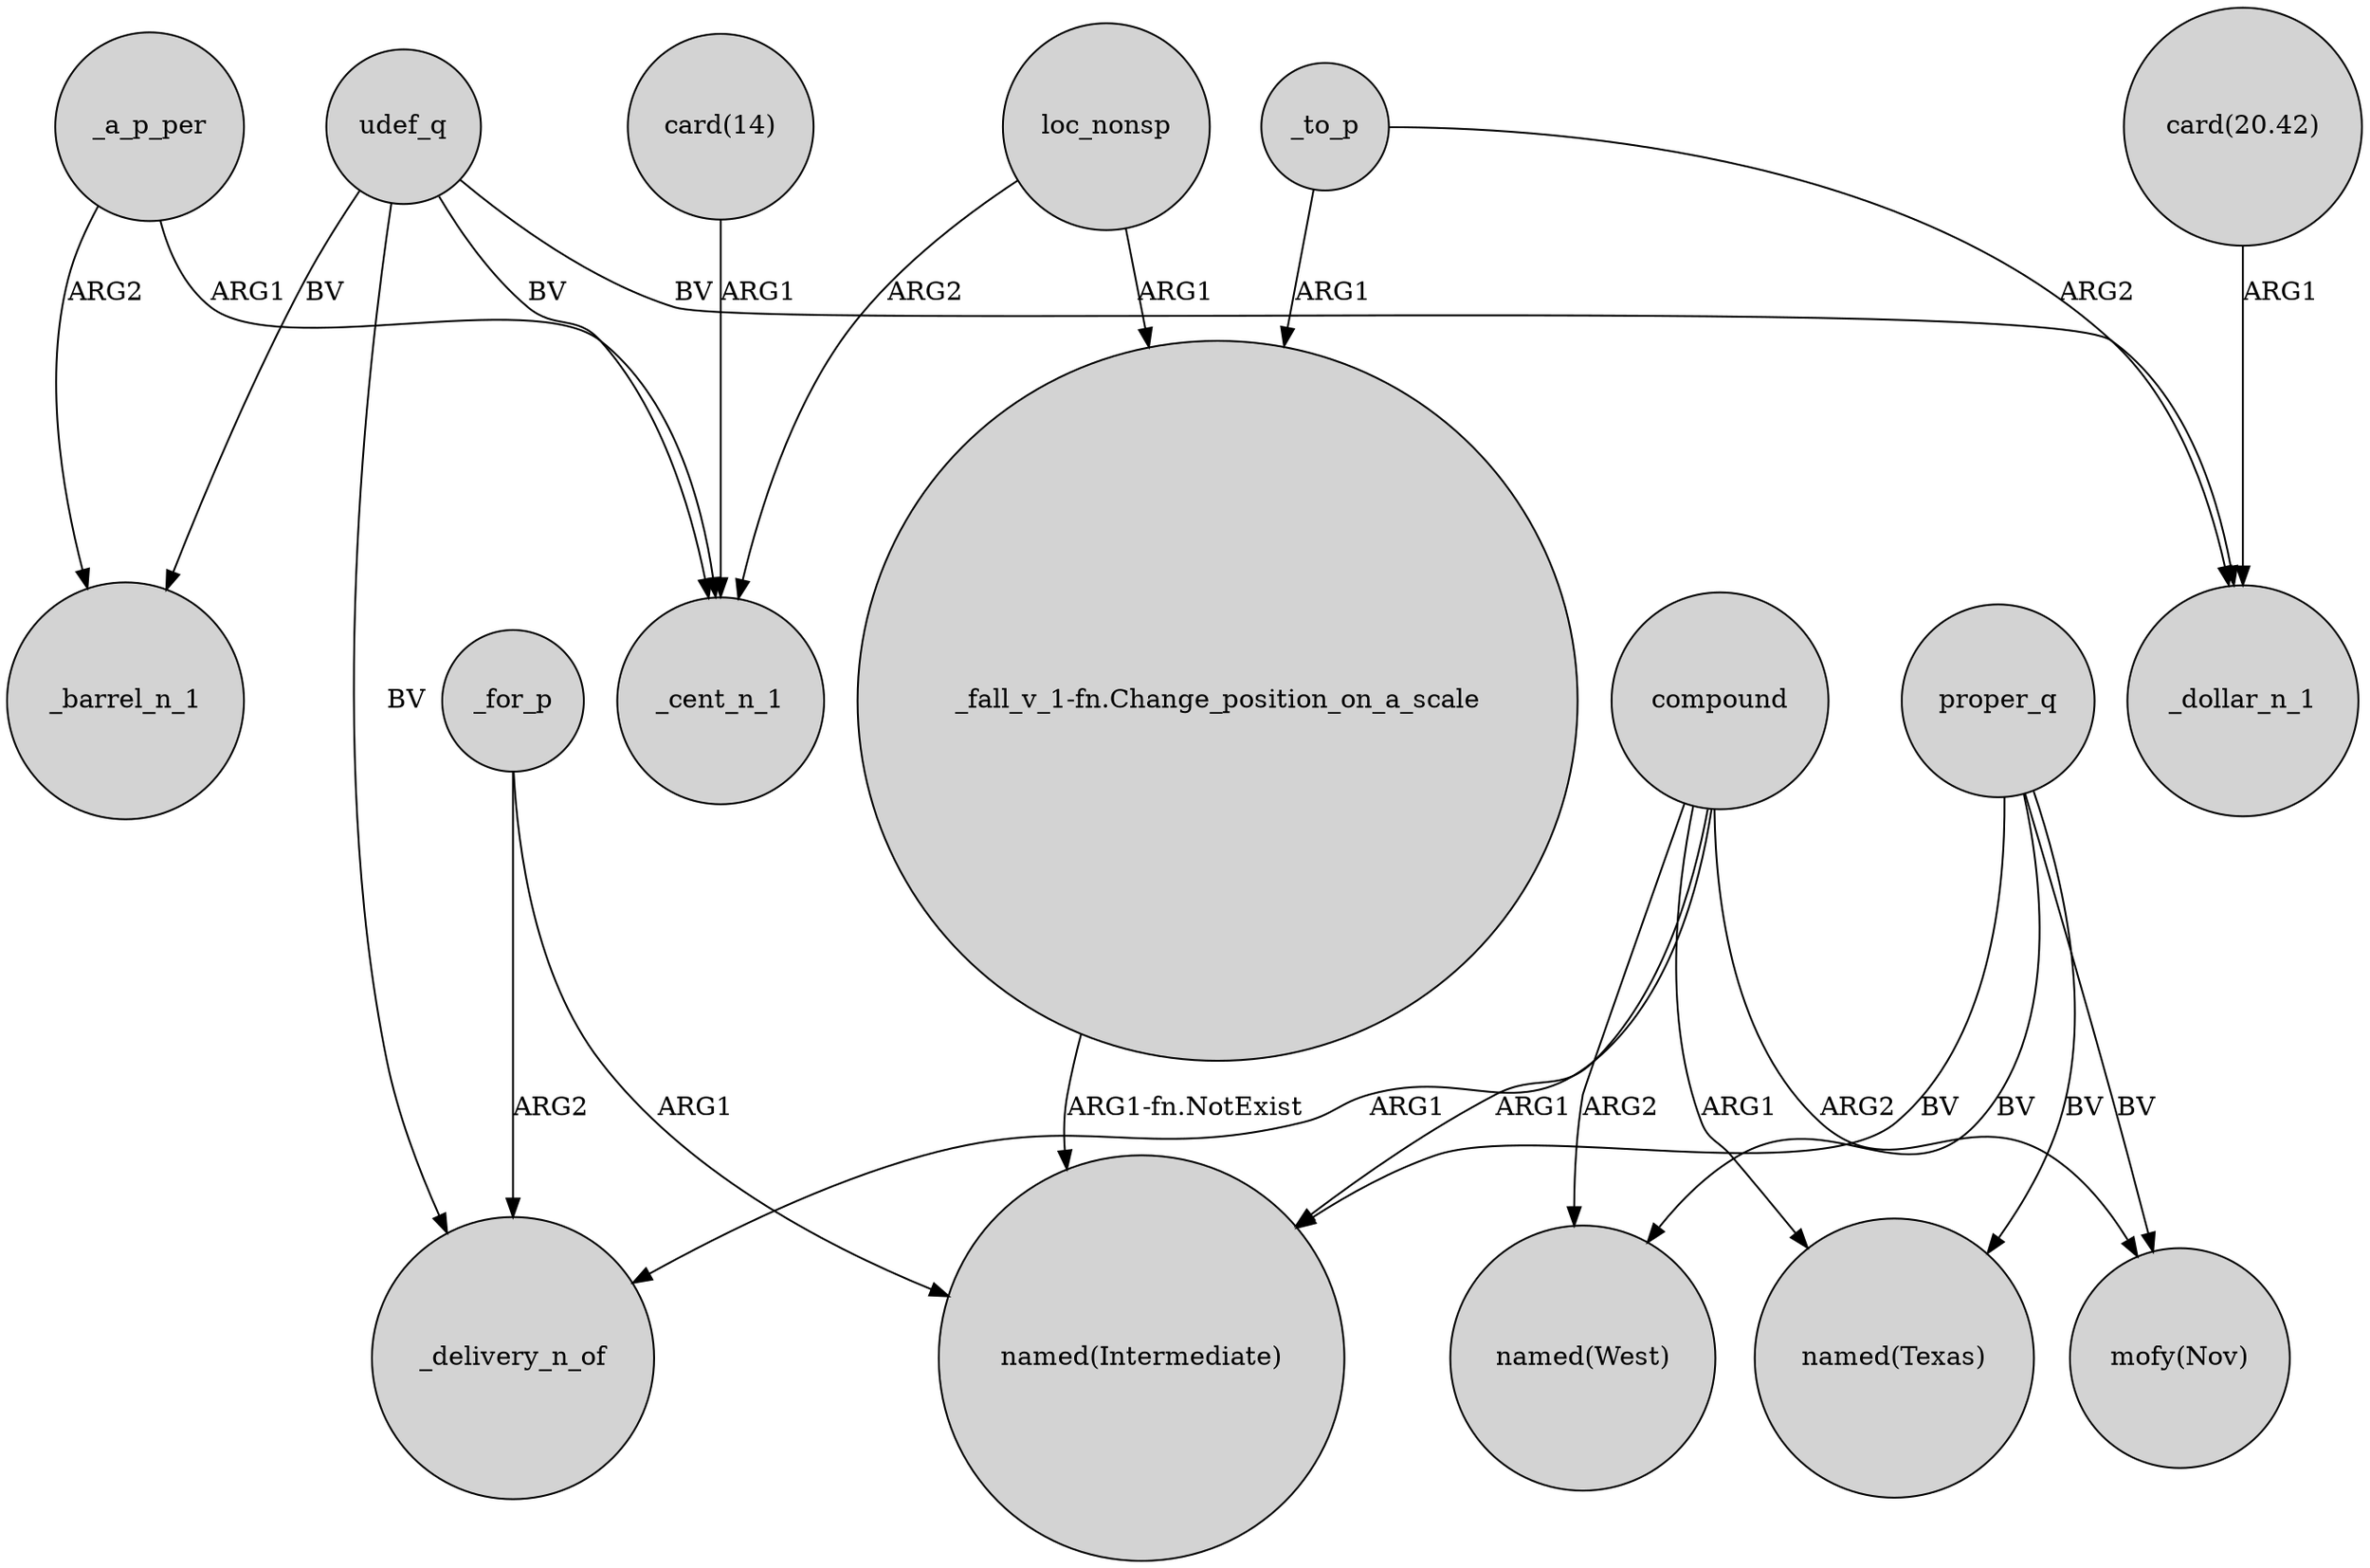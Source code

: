 digraph {
	node [shape=circle style=filled]
	loc_nonsp -> _cent_n_1 [label=ARG2]
	compound -> "named(West)" [label=ARG2]
	compound -> "named(Texas)" [label=ARG1]
	_to_p -> _dollar_n_1 [label=ARG2]
	"card(20.42)" -> _dollar_n_1 [label=ARG1]
	udef_q -> _delivery_n_of [label=BV]
	proper_q -> "named(Intermediate)" [label=BV]
	"_fall_v_1-fn.Change_position_on_a_scale" -> "named(Intermediate)" [label="ARG1-fn.NotExist"]
	loc_nonsp -> "_fall_v_1-fn.Change_position_on_a_scale" [label=ARG1]
	proper_q -> "named(West)" [label=BV]
	proper_q -> "mofy(Nov)" [label=BV]
	_a_p_per -> _barrel_n_1 [label=ARG2]
	_for_p -> "named(Intermediate)" [label=ARG1]
	udef_q -> _cent_n_1 [label=BV]
	"card(14)" -> _cent_n_1 [label=ARG1]
	compound -> _delivery_n_of [label=ARG1]
	proper_q -> "named(Texas)" [label=BV]
	compound -> "mofy(Nov)" [label=ARG2]
	_for_p -> _delivery_n_of [label=ARG2]
	_a_p_per -> _cent_n_1 [label=ARG1]
	udef_q -> _dollar_n_1 [label=BV]
	udef_q -> _barrel_n_1 [label=BV]
	_to_p -> "_fall_v_1-fn.Change_position_on_a_scale" [label=ARG1]
	compound -> "named(Intermediate)" [label=ARG1]
}
